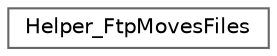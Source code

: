 digraph "Graphical Class Hierarchy"
{
 // LATEX_PDF_SIZE
  bgcolor="transparent";
  edge [fontname=Helvetica,fontsize=10,labelfontname=Helvetica,labelfontsize=10];
  node [fontname=Helvetica,fontsize=10,shape=box,height=0.2,width=0.4];
  rankdir="LR";
  Node0 [id="Node000000",label="Helper_FtpMovesFiles",height=0.2,width=0.4,color="grey40", fillcolor="white", style="filled",URL="$class_helper___ftp_moves_files.html",tooltip="Helper class for FTP file operations in the BIM system."];
}
